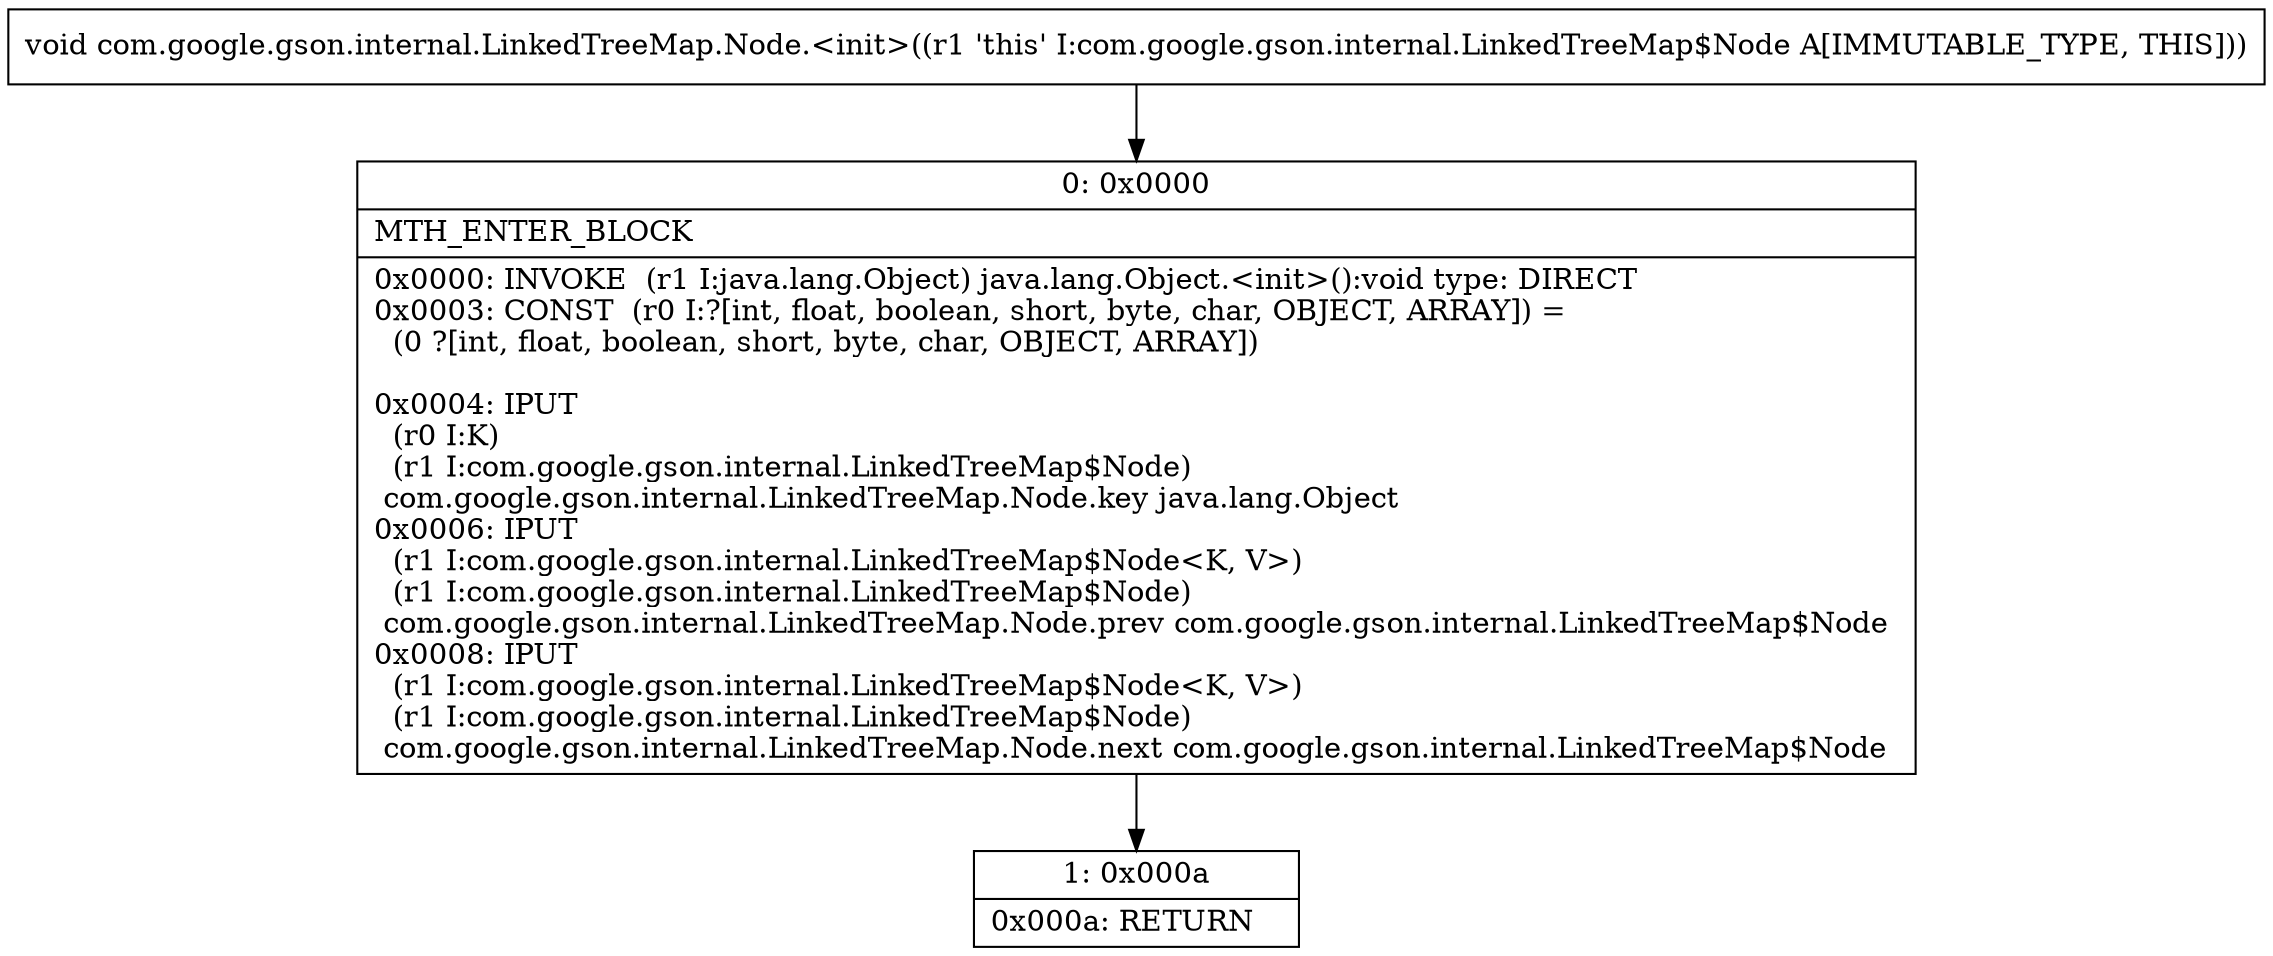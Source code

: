 digraph "CFG forcom.google.gson.internal.LinkedTreeMap.Node.\<init\>()V" {
Node_0 [shape=record,label="{0\:\ 0x0000|MTH_ENTER_BLOCK\l|0x0000: INVOKE  (r1 I:java.lang.Object) java.lang.Object.\<init\>():void type: DIRECT \l0x0003: CONST  (r0 I:?[int, float, boolean, short, byte, char, OBJECT, ARRAY]) = \l  (0 ?[int, float, boolean, short, byte, char, OBJECT, ARRAY])\l \l0x0004: IPUT  \l  (r0 I:K)\l  (r1 I:com.google.gson.internal.LinkedTreeMap$Node)\l com.google.gson.internal.LinkedTreeMap.Node.key java.lang.Object \l0x0006: IPUT  \l  (r1 I:com.google.gson.internal.LinkedTreeMap$Node\<K, V\>)\l  (r1 I:com.google.gson.internal.LinkedTreeMap$Node)\l com.google.gson.internal.LinkedTreeMap.Node.prev com.google.gson.internal.LinkedTreeMap$Node \l0x0008: IPUT  \l  (r1 I:com.google.gson.internal.LinkedTreeMap$Node\<K, V\>)\l  (r1 I:com.google.gson.internal.LinkedTreeMap$Node)\l com.google.gson.internal.LinkedTreeMap.Node.next com.google.gson.internal.LinkedTreeMap$Node \l}"];
Node_1 [shape=record,label="{1\:\ 0x000a|0x000a: RETURN   \l}"];
MethodNode[shape=record,label="{void com.google.gson.internal.LinkedTreeMap.Node.\<init\>((r1 'this' I:com.google.gson.internal.LinkedTreeMap$Node A[IMMUTABLE_TYPE, THIS])) }"];
MethodNode -> Node_0;
Node_0 -> Node_1;
}

